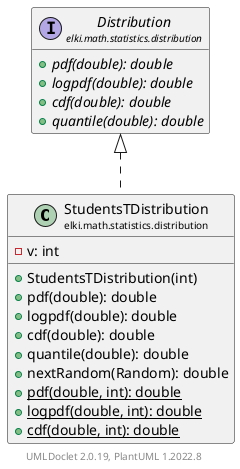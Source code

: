 @startuml
    remove .*\.(Instance|Par|Parameterizer|Factory)$
    set namespaceSeparator none
    hide empty fields
    hide empty methods

    class "<size:14>StudentsTDistribution\n<size:10>elki.math.statistics.distribution" as elki.math.statistics.distribution.StudentsTDistribution [[StudentsTDistribution.html]] {
        -v: int
        +StudentsTDistribution(int)
        +pdf(double): double
        +logpdf(double): double
        +cdf(double): double
        +quantile(double): double
        +nextRandom(Random): double
        {static} +pdf(double, int): double
        {static} +logpdf(double, int): double
        {static} +cdf(double, int): double
    }

    interface "<size:14>Distribution\n<size:10>elki.math.statistics.distribution" as elki.math.statistics.distribution.Distribution [[Distribution.html]] {
        {abstract} +pdf(double): double
        {abstract} +logpdf(double): double
        {abstract} +cdf(double): double
        {abstract} +quantile(double): double
    }
    class "<size:14>StudentsTDistribution.Par\n<size:10>elki.math.statistics.distribution" as elki.math.statistics.distribution.StudentsTDistribution.Par [[StudentsTDistribution.Par.html]]

    elki.math.statistics.distribution.Distribution <|.. elki.math.statistics.distribution.StudentsTDistribution
    elki.math.statistics.distribution.StudentsTDistribution +-- elki.math.statistics.distribution.StudentsTDistribution.Par

    center footer UMLDoclet 2.0.19, PlantUML 1.2022.8
@enduml
